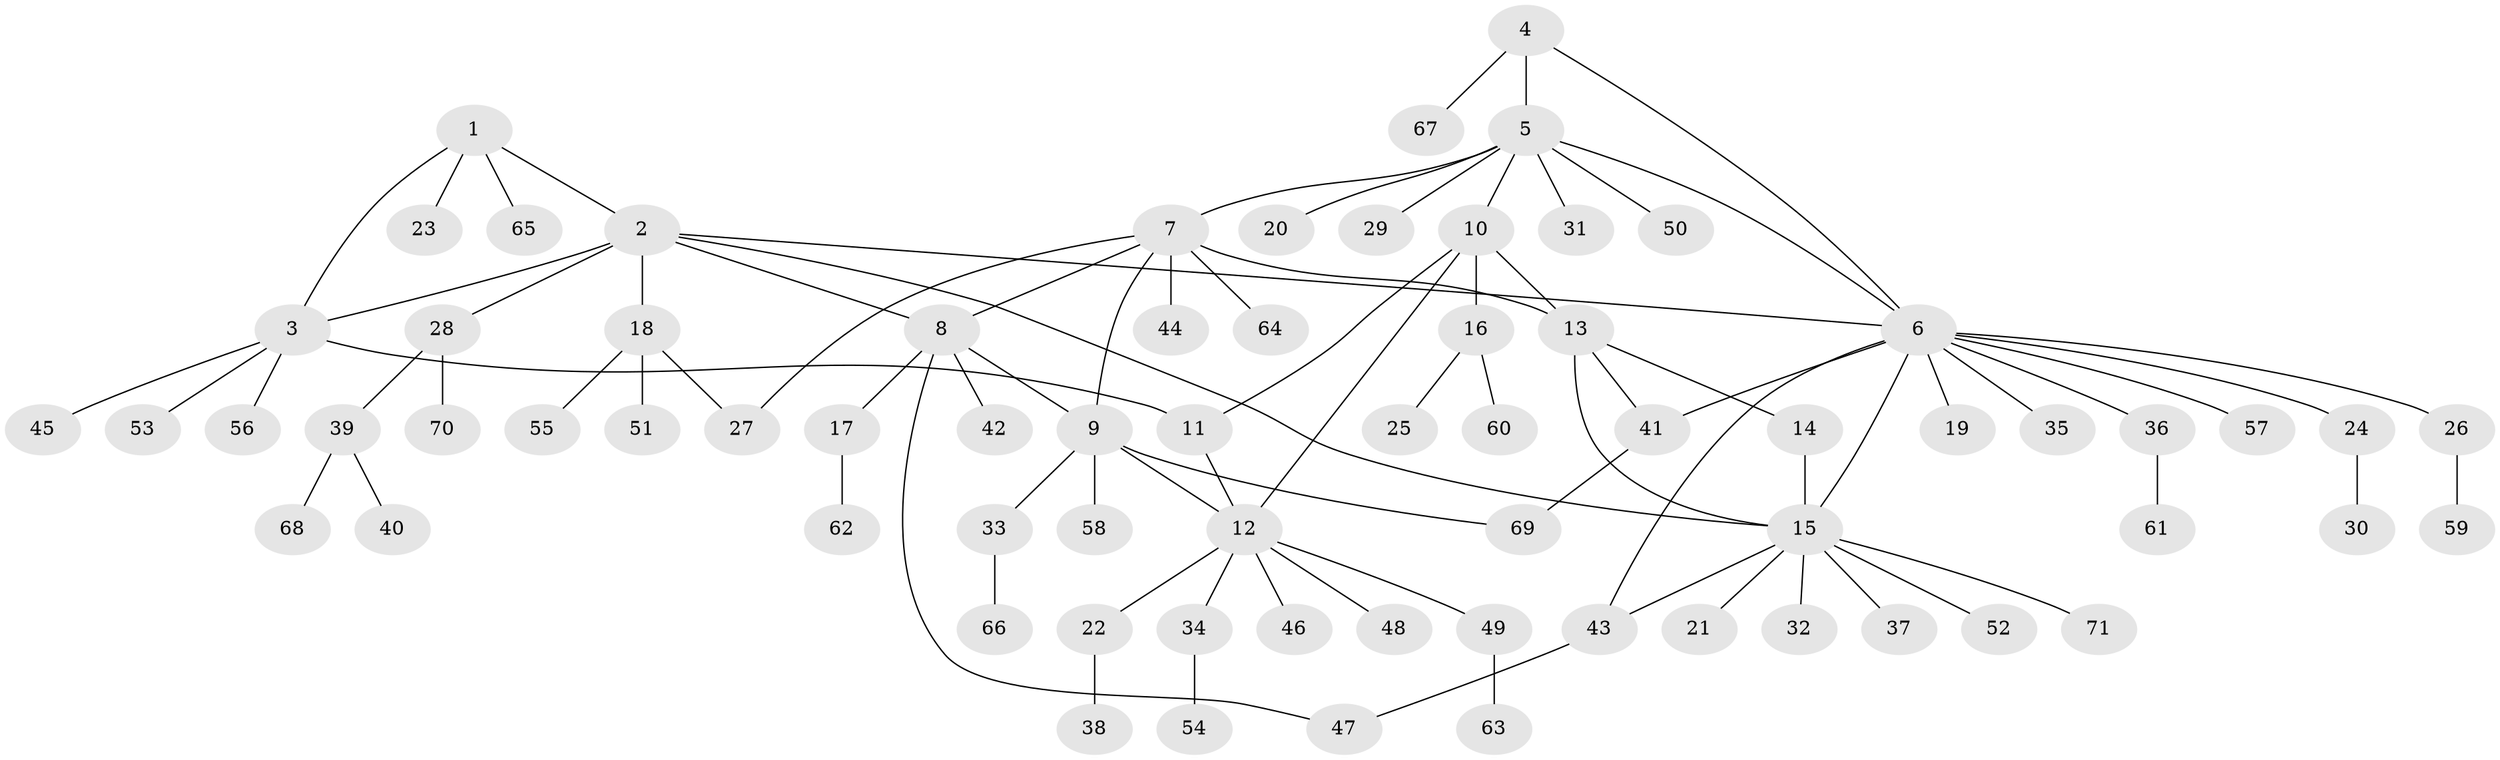 // coarse degree distribution, {3: 0.08, 7: 0.06, 5: 0.08, 2: 0.16, 11: 0.04, 6: 0.02, 4: 0.02, 1: 0.54}
// Generated by graph-tools (version 1.1) at 2025/52/03/04/25 22:52:09]
// undirected, 71 vertices, 86 edges
graph export_dot {
  node [color=gray90,style=filled];
  1;
  2;
  3;
  4;
  5;
  6;
  7;
  8;
  9;
  10;
  11;
  12;
  13;
  14;
  15;
  16;
  17;
  18;
  19;
  20;
  21;
  22;
  23;
  24;
  25;
  26;
  27;
  28;
  29;
  30;
  31;
  32;
  33;
  34;
  35;
  36;
  37;
  38;
  39;
  40;
  41;
  42;
  43;
  44;
  45;
  46;
  47;
  48;
  49;
  50;
  51;
  52;
  53;
  54;
  55;
  56;
  57;
  58;
  59;
  60;
  61;
  62;
  63;
  64;
  65;
  66;
  67;
  68;
  69;
  70;
  71;
  1 -- 2;
  1 -- 3;
  1 -- 23;
  1 -- 65;
  2 -- 3;
  2 -- 6;
  2 -- 8;
  2 -- 15;
  2 -- 18;
  2 -- 28;
  3 -- 11;
  3 -- 45;
  3 -- 53;
  3 -- 56;
  4 -- 5;
  4 -- 6;
  4 -- 67;
  5 -- 6;
  5 -- 7;
  5 -- 10;
  5 -- 20;
  5 -- 29;
  5 -- 31;
  5 -- 50;
  6 -- 15;
  6 -- 19;
  6 -- 24;
  6 -- 26;
  6 -- 35;
  6 -- 36;
  6 -- 41;
  6 -- 43;
  6 -- 57;
  7 -- 8;
  7 -- 9;
  7 -- 13;
  7 -- 27;
  7 -- 44;
  7 -- 64;
  8 -- 9;
  8 -- 17;
  8 -- 42;
  8 -- 47;
  9 -- 12;
  9 -- 33;
  9 -- 58;
  9 -- 69;
  10 -- 11;
  10 -- 12;
  10 -- 13;
  10 -- 16;
  11 -- 12;
  12 -- 22;
  12 -- 34;
  12 -- 46;
  12 -- 48;
  12 -- 49;
  13 -- 14;
  13 -- 15;
  13 -- 41;
  14 -- 15;
  15 -- 21;
  15 -- 32;
  15 -- 37;
  15 -- 43;
  15 -- 52;
  15 -- 71;
  16 -- 25;
  16 -- 60;
  17 -- 62;
  18 -- 27;
  18 -- 51;
  18 -- 55;
  22 -- 38;
  24 -- 30;
  26 -- 59;
  28 -- 39;
  28 -- 70;
  33 -- 66;
  34 -- 54;
  36 -- 61;
  39 -- 40;
  39 -- 68;
  41 -- 69;
  43 -- 47;
  49 -- 63;
}

